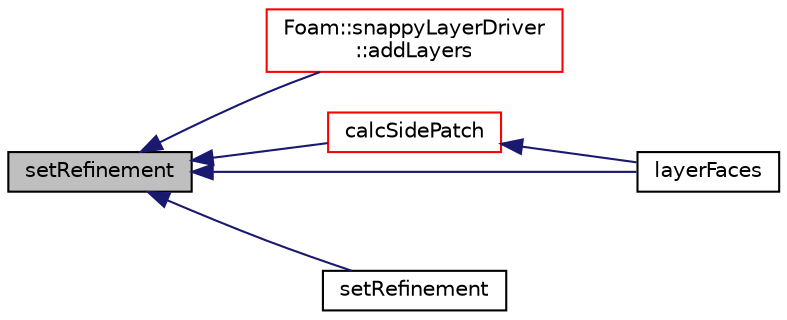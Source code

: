 digraph "setRefinement"
{
  bgcolor="transparent";
  edge [fontname="Helvetica",fontsize="10",labelfontname="Helvetica",labelfontsize="10"];
  node [fontname="Helvetica",fontsize="10",shape=record];
  rankdir="LR";
  Node1 [label="setRefinement",height=0.2,width=0.4,color="black", fillcolor="grey75", style="filled", fontcolor="black"];
  Node1 -> Node2 [dir="back",color="midnightblue",fontsize="10",style="solid",fontname="Helvetica"];
  Node2 [label="Foam::snappyLayerDriver\l::addLayers",height=0.2,width=0.4,color="red",URL="$a02368.html#a2654851d1ffedc26e8ff1424f7097ba6",tooltip="Add cell layers. "];
  Node1 -> Node3 [dir="back",color="midnightblue",fontsize="10",style="solid",fontname="Helvetica"];
  Node3 [label="calcSidePatch",height=0.2,width=0.4,color="red",URL="$a00025.html#a25346f181e6f56df9a1839ff94eea581",tooltip="Boundary edges get extruded into boundary faces. Determine patch. "];
  Node3 -> Node4 [dir="back",color="midnightblue",fontsize="10",style="solid",fontname="Helvetica"];
  Node4 [label="layerFaces",height=0.2,width=0.4,color="black",URL="$a00025.html#a6e5240acce68df58444c271e31b9064d",tooltip="Layer faces per patch face. See above. "];
  Node1 -> Node4 [dir="back",color="midnightblue",fontsize="10",style="solid",fontname="Helvetica"];
  Node1 -> Node5 [dir="back",color="midnightblue",fontsize="10",style="solid",fontname="Helvetica"];
  Node5 [label="setRefinement",height=0.2,width=0.4,color="black",URL="$a00025.html#a03a55d82acccd2b3fe4e9007242c4c75",tooltip="Add with constant expansion ratio and same nLayers everywhere. "];
}

